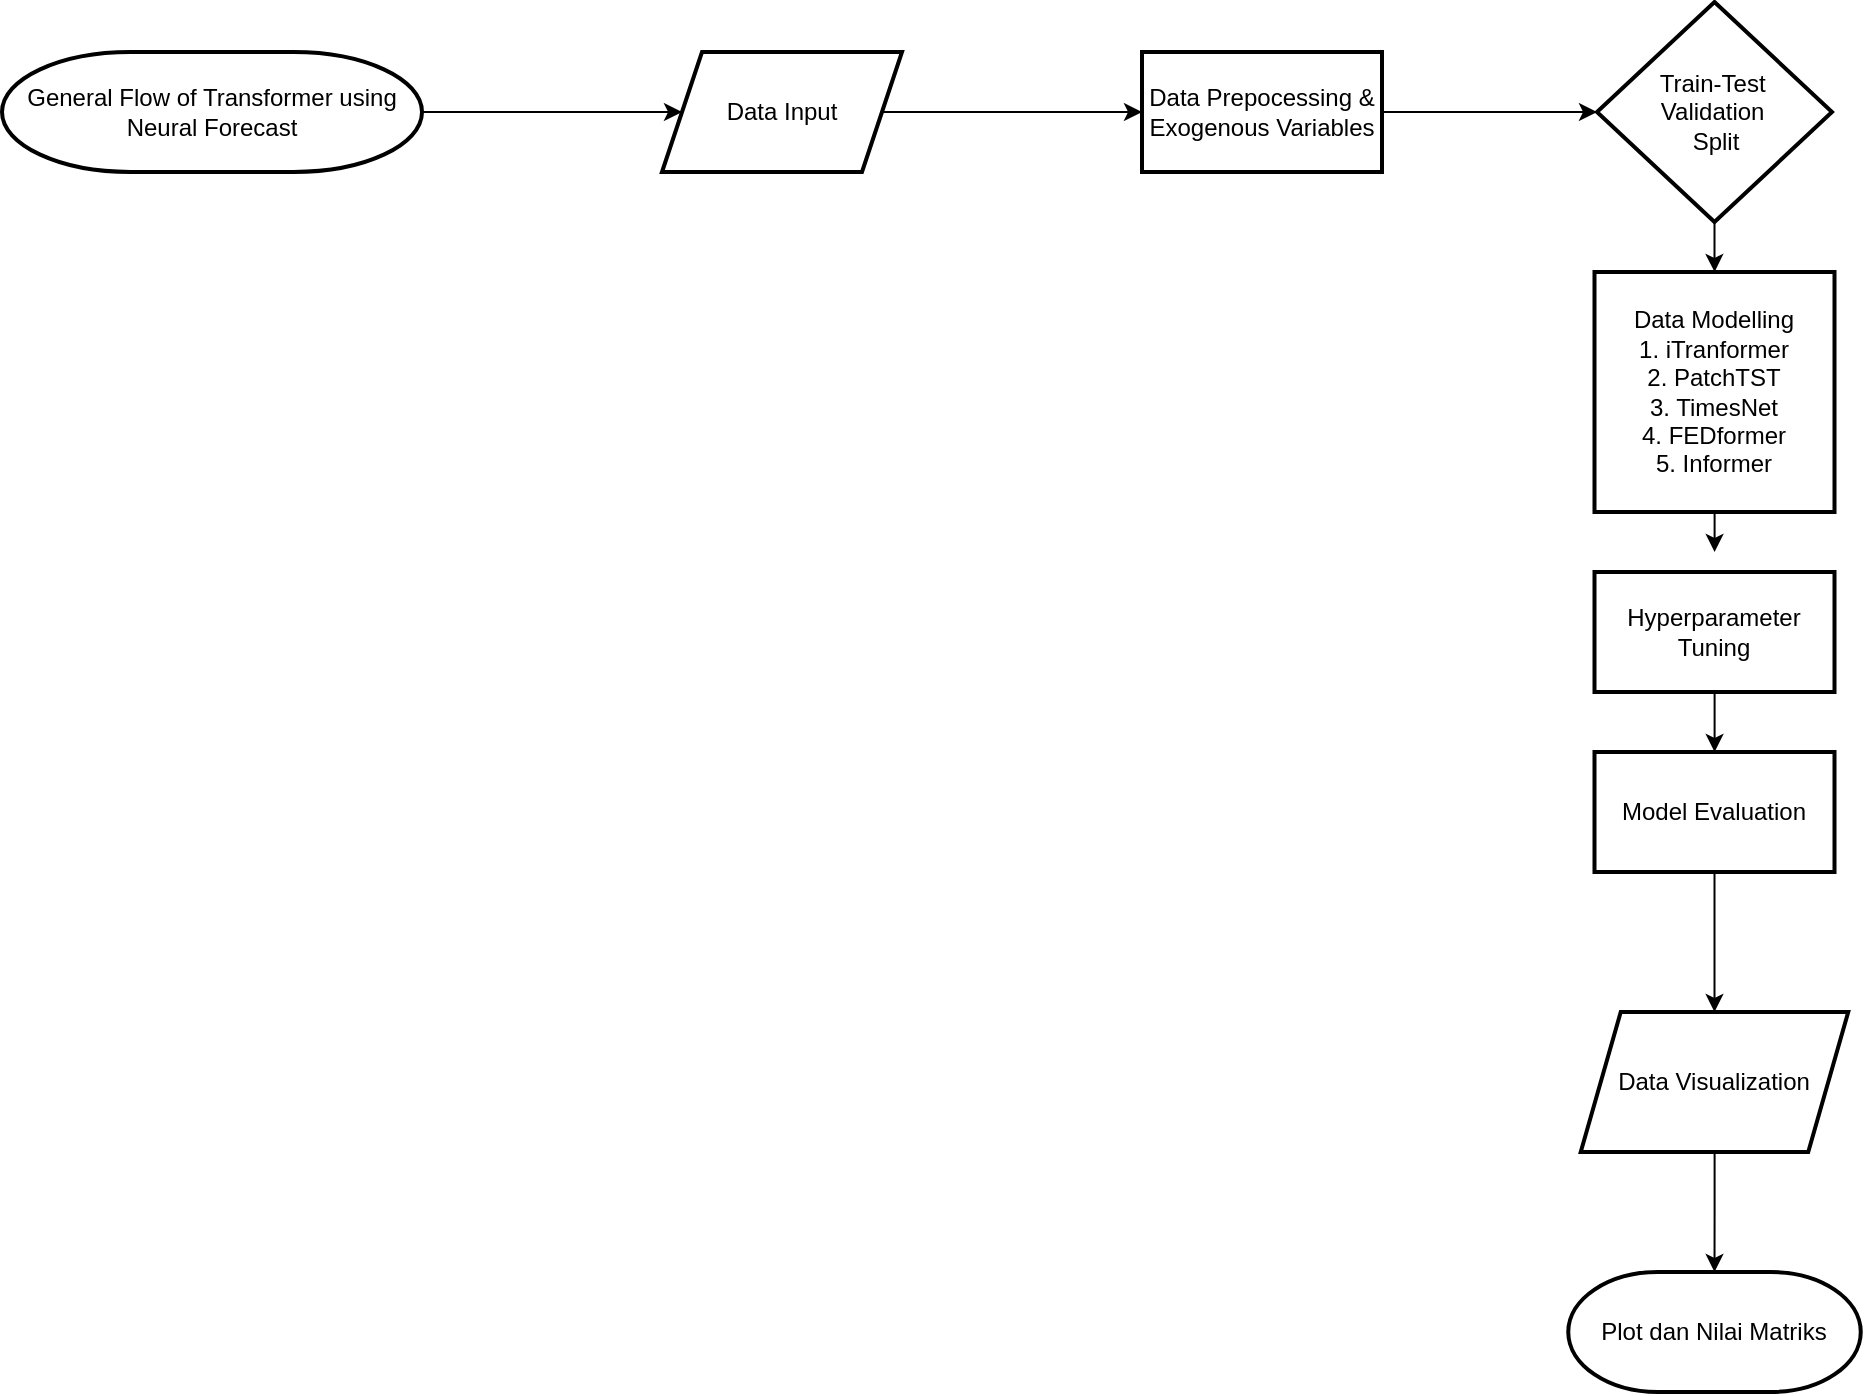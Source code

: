 <mxfile version="24.8.4">
  <diagram name="Page-1" id="17Lqxgr3aHMJ5lonMQt2">
    <mxGraphModel dx="1772" dy="706" grid="1" gridSize="10" guides="1" tooltips="1" connect="1" arrows="1" fold="1" page="1" pageScale="1" pageWidth="1169" pageHeight="827" math="0" shadow="0">
      <root>
        <mxCell id="0" />
        <mxCell id="1" parent="0" />
        <mxCell id="nZptoVI3_hiIDj9SmWM7-4" value="" style="edgeStyle=orthogonalEdgeStyle;rounded=0;orthogonalLoop=1;jettySize=auto;html=1;" edge="1" parent="1" source="nZptoVI3_hiIDj9SmWM7-1" target="nZptoVI3_hiIDj9SmWM7-3">
          <mxGeometry relative="1" as="geometry" />
        </mxCell>
        <mxCell id="nZptoVI3_hiIDj9SmWM7-1" value="General Flow of Transformer using Neural Forecast" style="strokeWidth=2;html=1;shape=mxgraph.flowchart.terminator;whiteSpace=wrap;" vertex="1" parent="1">
          <mxGeometry x="-10" y="120" width="210" height="60" as="geometry" />
        </mxCell>
        <mxCell id="nZptoVI3_hiIDj9SmWM7-6" value="" style="edgeStyle=orthogonalEdgeStyle;rounded=0;orthogonalLoop=1;jettySize=auto;html=1;" edge="1" parent="1" source="nZptoVI3_hiIDj9SmWM7-3" target="nZptoVI3_hiIDj9SmWM7-5">
          <mxGeometry relative="1" as="geometry" />
        </mxCell>
        <mxCell id="nZptoVI3_hiIDj9SmWM7-3" value="Data Input" style="shape=parallelogram;perimeter=parallelogramPerimeter;whiteSpace=wrap;html=1;fixedSize=1;strokeWidth=2;" vertex="1" parent="1">
          <mxGeometry x="320" y="120" width="120" height="60" as="geometry" />
        </mxCell>
        <mxCell id="nZptoVI3_hiIDj9SmWM7-9" value="" style="edgeStyle=orthogonalEdgeStyle;rounded=0;orthogonalLoop=1;jettySize=auto;html=1;" edge="1" parent="1" source="nZptoVI3_hiIDj9SmWM7-5" target="nZptoVI3_hiIDj9SmWM7-8">
          <mxGeometry relative="1" as="geometry" />
        </mxCell>
        <mxCell id="nZptoVI3_hiIDj9SmWM7-5" value="Data Prepocessing &amp;amp; Exogenous Variables" style="whiteSpace=wrap;html=1;strokeWidth=2;" vertex="1" parent="1">
          <mxGeometry x="560" y="120" width="120" height="60" as="geometry" />
        </mxCell>
        <mxCell id="nZptoVI3_hiIDj9SmWM7-11" value="" style="edgeStyle=orthogonalEdgeStyle;rounded=0;orthogonalLoop=1;jettySize=auto;html=1;" edge="1" parent="1" source="nZptoVI3_hiIDj9SmWM7-8" target="nZptoVI3_hiIDj9SmWM7-10">
          <mxGeometry relative="1" as="geometry" />
        </mxCell>
        <mxCell id="nZptoVI3_hiIDj9SmWM7-8" value="Train-Test&amp;nbsp;&lt;div&gt;Validation&amp;nbsp;&lt;/div&gt;&lt;div&gt;Split&lt;/div&gt;" style="rhombus;whiteSpace=wrap;html=1;strokeWidth=2;" vertex="1" parent="1">
          <mxGeometry x="787.5" y="95" width="117.5" height="110" as="geometry" />
        </mxCell>
        <mxCell id="nZptoVI3_hiIDj9SmWM7-13" value="" style="edgeStyle=orthogonalEdgeStyle;rounded=0;orthogonalLoop=1;jettySize=auto;html=1;" edge="1" parent="1" source="nZptoVI3_hiIDj9SmWM7-10">
          <mxGeometry relative="1" as="geometry">
            <mxPoint x="846.25" y="370" as="targetPoint" />
          </mxGeometry>
        </mxCell>
        <mxCell id="nZptoVI3_hiIDj9SmWM7-10" value="Data Modelling&lt;div&gt;1. iTranformer&lt;/div&gt;&lt;div&gt;2. PatchTST&lt;/div&gt;&lt;div&gt;3. TimesNet&lt;/div&gt;&lt;div&gt;4. FEDformer&lt;/div&gt;&lt;div&gt;5. Informer&lt;/div&gt;" style="whiteSpace=wrap;html=1;strokeWidth=2;" vertex="1" parent="1">
          <mxGeometry x="786.25" y="230" width="120" height="120" as="geometry" />
        </mxCell>
        <mxCell id="nZptoVI3_hiIDj9SmWM7-19" value="" style="edgeStyle=orthogonalEdgeStyle;rounded=0;orthogonalLoop=1;jettySize=auto;html=1;" edge="1" parent="1" source="nZptoVI3_hiIDj9SmWM7-16" target="nZptoVI3_hiIDj9SmWM7-18">
          <mxGeometry relative="1" as="geometry" />
        </mxCell>
        <mxCell id="nZptoVI3_hiIDj9SmWM7-16" value="Model Evaluation" style="whiteSpace=wrap;html=1;strokeWidth=2;" vertex="1" parent="1">
          <mxGeometry x="786.25" y="470" width="120" height="60" as="geometry" />
        </mxCell>
        <mxCell id="nZptoVI3_hiIDj9SmWM7-23" value="" style="edgeStyle=orthogonalEdgeStyle;rounded=0;orthogonalLoop=1;jettySize=auto;html=1;" edge="1" parent="1" source="nZptoVI3_hiIDj9SmWM7-18" target="nZptoVI3_hiIDj9SmWM7-22">
          <mxGeometry relative="1" as="geometry" />
        </mxCell>
        <mxCell id="nZptoVI3_hiIDj9SmWM7-18" value="Data Visualization" style="shape=parallelogram;perimeter=parallelogramPerimeter;whiteSpace=wrap;html=1;fixedSize=1;strokeWidth=2;" vertex="1" parent="1">
          <mxGeometry x="779.37" y="600" width="133.75" height="70" as="geometry" />
        </mxCell>
        <mxCell id="nZptoVI3_hiIDj9SmWM7-22" value="Plot dan Nilai Matriks" style="strokeWidth=2;html=1;shape=mxgraph.flowchart.terminator;whiteSpace=wrap;" vertex="1" parent="1">
          <mxGeometry x="773.13" y="730" width="146.25" height="60" as="geometry" />
        </mxCell>
        <mxCell id="nZptoVI3_hiIDj9SmWM7-27" value="" style="edgeStyle=orthogonalEdgeStyle;rounded=0;orthogonalLoop=1;jettySize=auto;html=1;" edge="1" parent="1" source="nZptoVI3_hiIDj9SmWM7-24" target="nZptoVI3_hiIDj9SmWM7-16">
          <mxGeometry relative="1" as="geometry" />
        </mxCell>
        <mxCell id="nZptoVI3_hiIDj9SmWM7-24" value="Hyperparameter Tuning" style="whiteSpace=wrap;html=1;strokeWidth=2;" vertex="1" parent="1">
          <mxGeometry x="786.25" y="380" width="120" height="60" as="geometry" />
        </mxCell>
      </root>
    </mxGraphModel>
  </diagram>
</mxfile>
